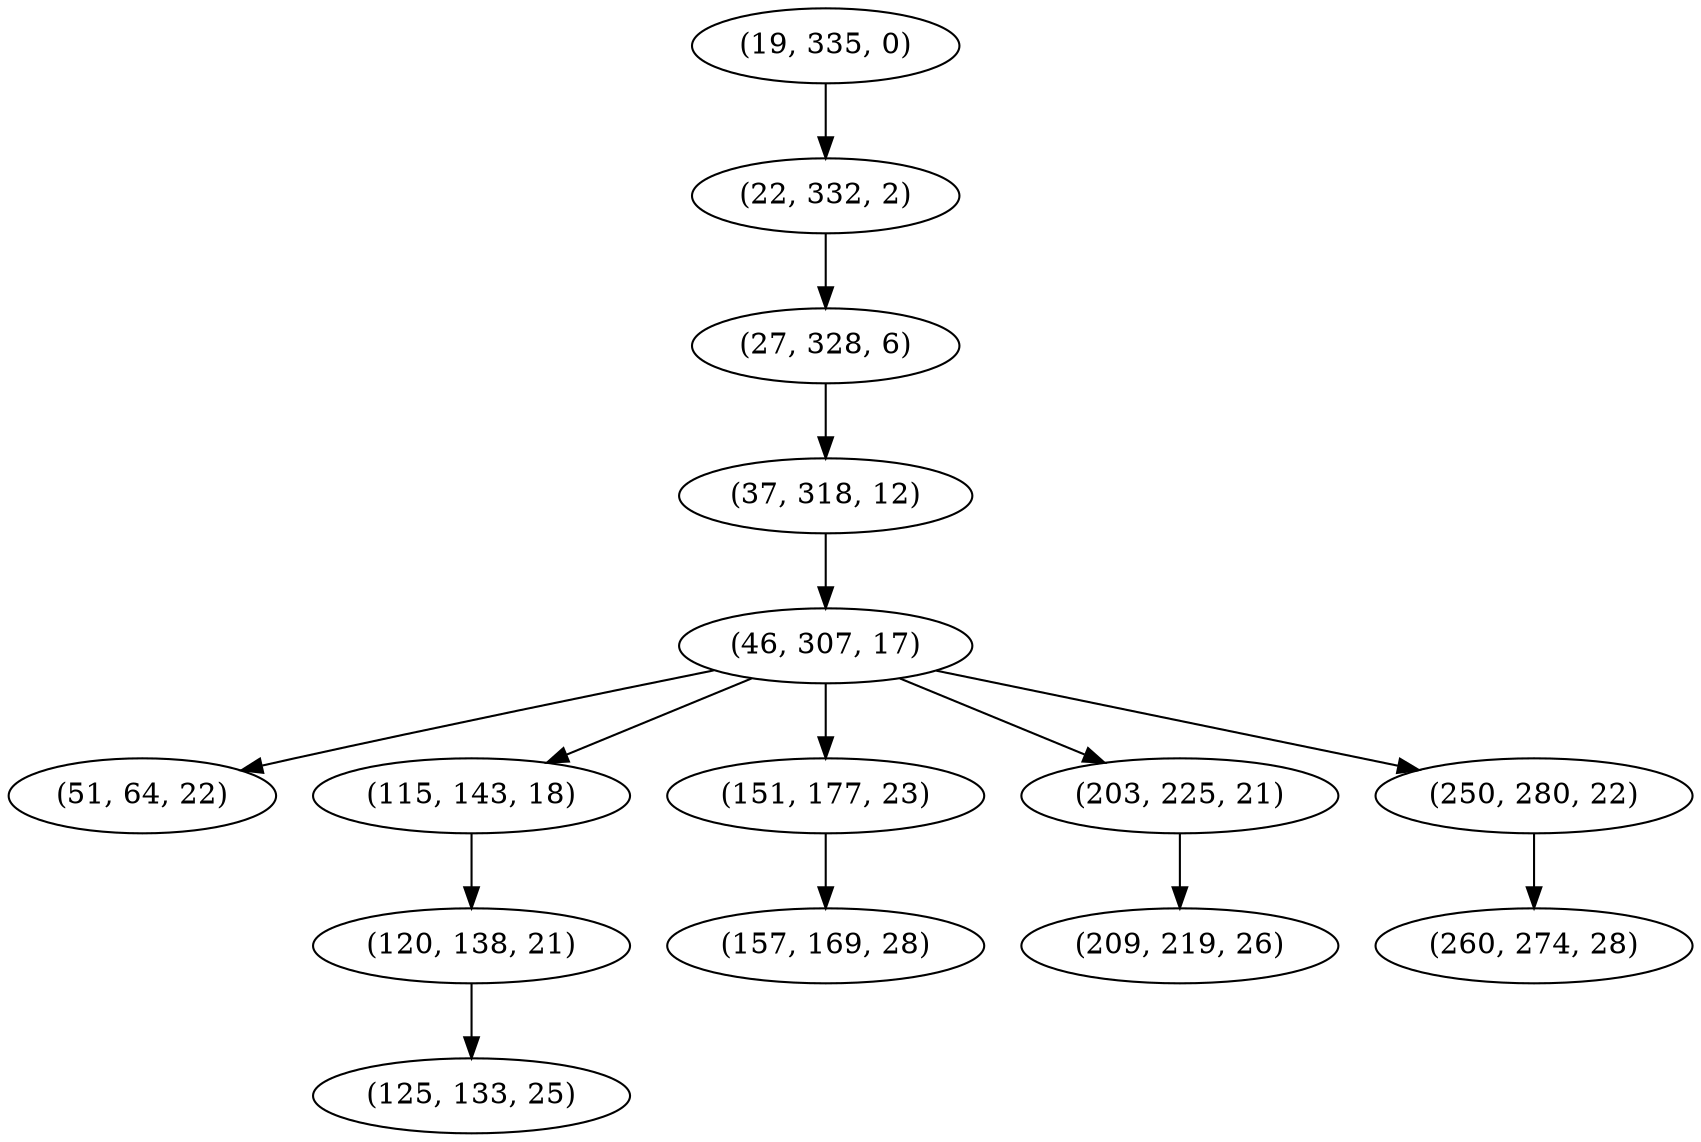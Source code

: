 digraph tree {
    "(19, 335, 0)";
    "(22, 332, 2)";
    "(27, 328, 6)";
    "(37, 318, 12)";
    "(46, 307, 17)";
    "(51, 64, 22)";
    "(115, 143, 18)";
    "(120, 138, 21)";
    "(125, 133, 25)";
    "(151, 177, 23)";
    "(157, 169, 28)";
    "(203, 225, 21)";
    "(209, 219, 26)";
    "(250, 280, 22)";
    "(260, 274, 28)";
    "(19, 335, 0)" -> "(22, 332, 2)";
    "(22, 332, 2)" -> "(27, 328, 6)";
    "(27, 328, 6)" -> "(37, 318, 12)";
    "(37, 318, 12)" -> "(46, 307, 17)";
    "(46, 307, 17)" -> "(51, 64, 22)";
    "(46, 307, 17)" -> "(115, 143, 18)";
    "(46, 307, 17)" -> "(151, 177, 23)";
    "(46, 307, 17)" -> "(203, 225, 21)";
    "(46, 307, 17)" -> "(250, 280, 22)";
    "(115, 143, 18)" -> "(120, 138, 21)";
    "(120, 138, 21)" -> "(125, 133, 25)";
    "(151, 177, 23)" -> "(157, 169, 28)";
    "(203, 225, 21)" -> "(209, 219, 26)";
    "(250, 280, 22)" -> "(260, 274, 28)";
}
